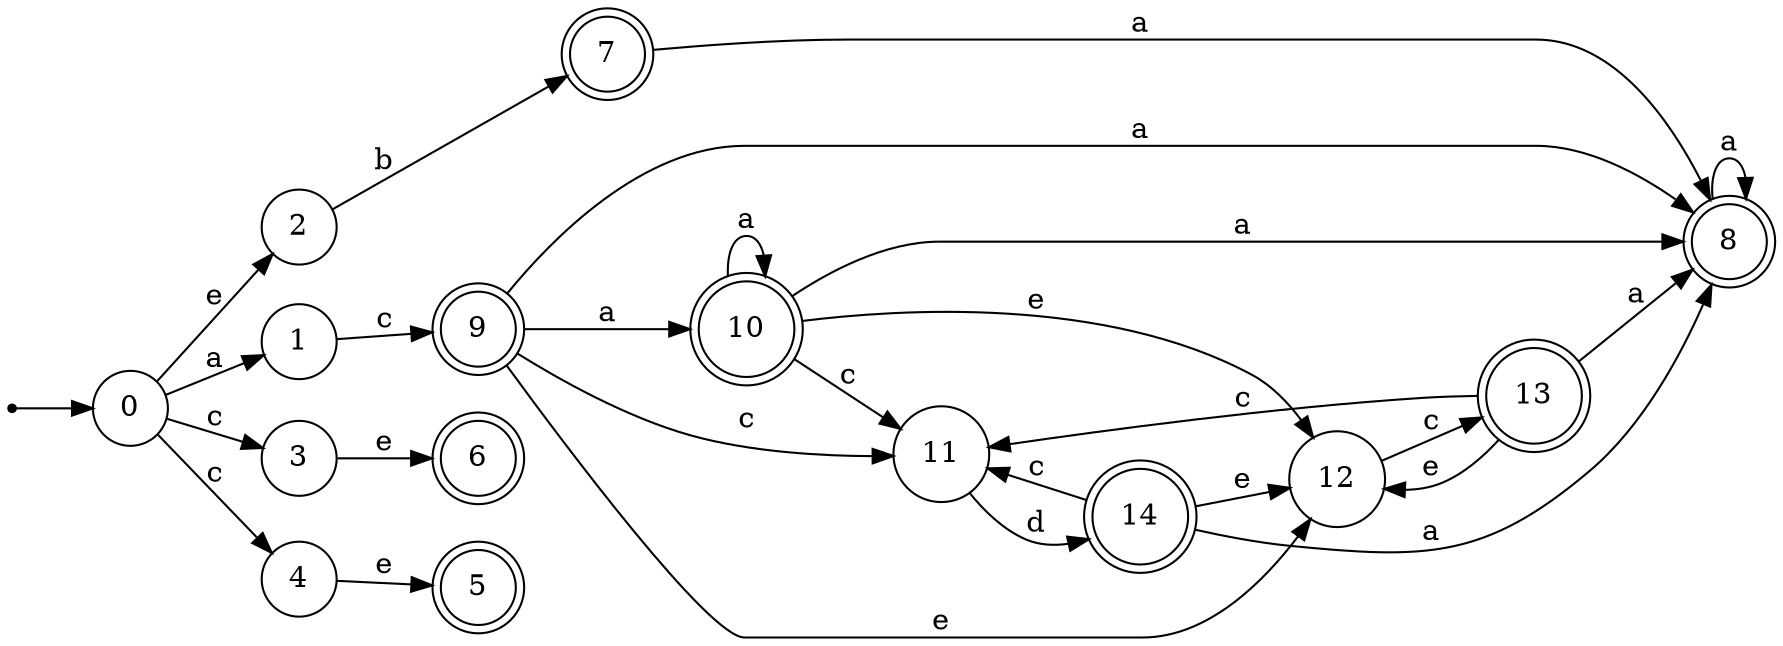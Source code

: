 digraph finite_state_machine {
rankdir=LR;
size="20,20";
node [shape = point]; "dummy0"
node [shape = circle]; "0";
"dummy0" -> "0";
node [shape = circle]; "1";
node [shape = circle]; "2";
node [shape = circle]; "3";
node [shape = circle]; "4";
node [shape = doublecircle]; "5";node [shape = doublecircle]; "6";node [shape = doublecircle]; "7";node [shape = doublecircle]; "8";node [shape = doublecircle]; "9";node [shape = doublecircle]; "10";node [shape = circle]; "11";
node [shape = circle]; "12";
node [shape = doublecircle]; "13";node [shape = doublecircle]; "14";"0" -> "1" [label = "a"];
 "0" -> "2" [label = "e"];
 "0" -> "3" [label = "c"];
 "0" -> "4" [label = "c"];
 "4" -> "5" [label = "e"];
 "3" -> "6" [label = "e"];
 "2" -> "7" [label = "b"];
 "7" -> "8" [label = "a"];
 "8" -> "8" [label = "a"];
 "1" -> "9" [label = "c"];
 "9" -> "8" [label = "a"];
 "9" -> "10" [label = "a"];
 "9" -> "11" [label = "c"];
 "9" -> "12" [label = "e"];
 "12" -> "13" [label = "c"];
 "13" -> "12" [label = "e"];
 "13" -> "11" [label = "c"];
 "13" -> "8" [label = "a"];
 "11" -> "14" [label = "d"];
 "14" -> "11" [label = "c"];
 "14" -> "12" [label = "e"];
 "14" -> "8" [label = "a"];
 "10" -> "8" [label = "a"];
 "10" -> "10" [label = "a"];
 "10" -> "11" [label = "c"];
 "10" -> "12" [label = "e"];
 }
